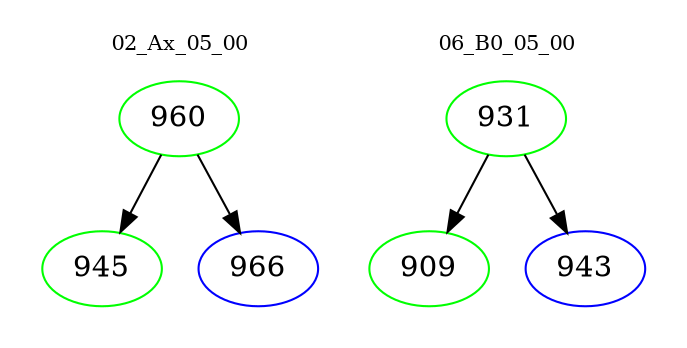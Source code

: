 digraph{
subgraph cluster_0 {
color = white
label = "02_Ax_05_00";
fontsize=10;
T0_960 [label="960", color="green"]
T0_960 -> T0_945 [color="black"]
T0_945 [label="945", color="green"]
T0_960 -> T0_966 [color="black"]
T0_966 [label="966", color="blue"]
}
subgraph cluster_1 {
color = white
label = "06_B0_05_00";
fontsize=10;
T1_931 [label="931", color="green"]
T1_931 -> T1_909 [color="black"]
T1_909 [label="909", color="green"]
T1_931 -> T1_943 [color="black"]
T1_943 [label="943", color="blue"]
}
}
